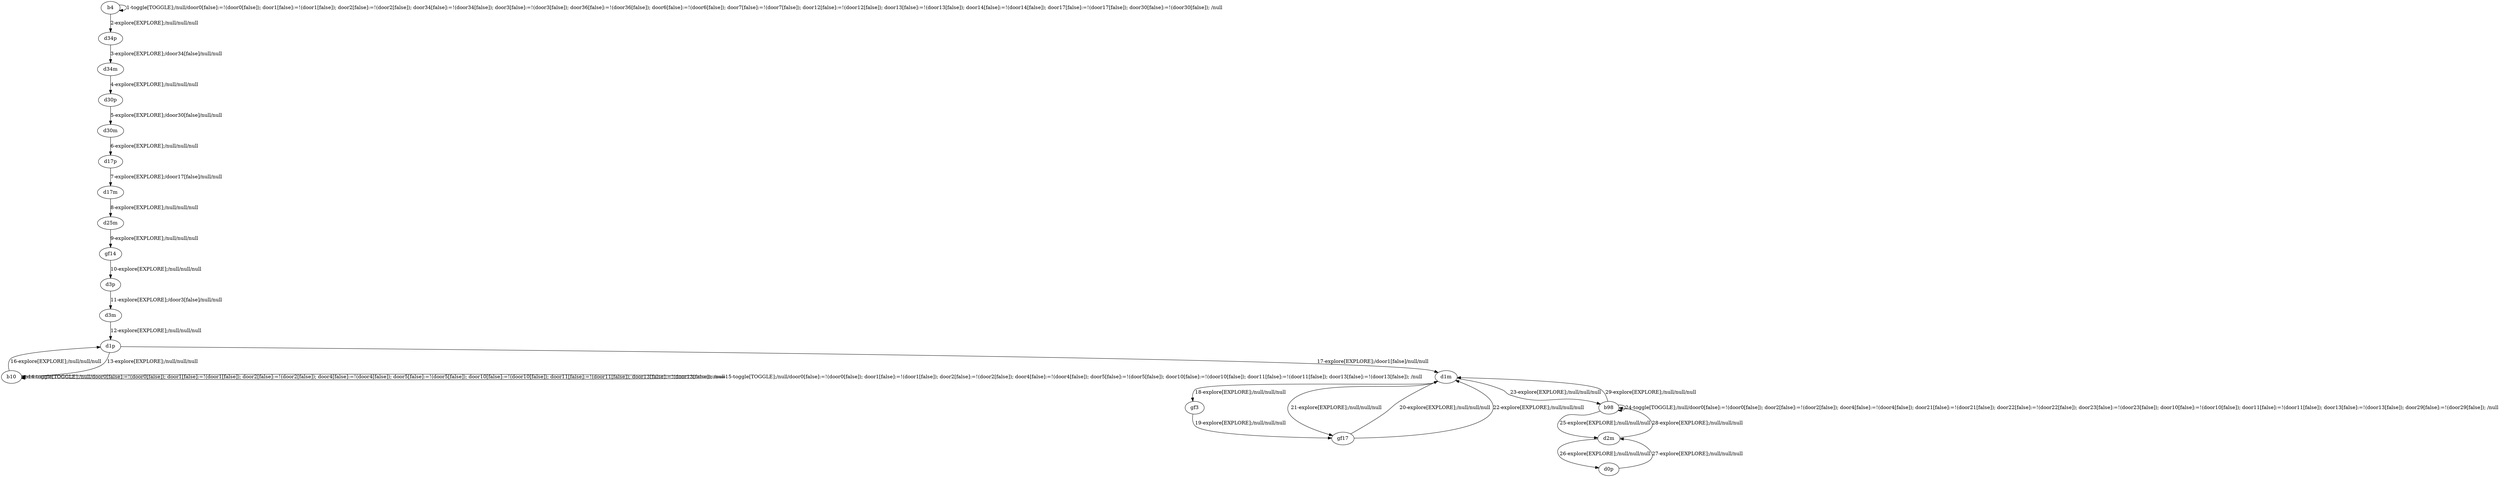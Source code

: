 # Total number of goals covered by this test: 1
# b98 --> d1m

digraph g {
"b4" -> "b4" [label = "1-toggle[TOGGLE];/null/door0[false]:=!(door0[false]); door1[false]:=!(door1[false]); door2[false]:=!(door2[false]); door34[false]:=!(door34[false]); door3[false]:=!(door3[false]); door36[false]:=!(door36[false]); door6[false]:=!(door6[false]); door7[false]:=!(door7[false]); door12[false]:=!(door12[false]); door13[false]:=!(door13[false]); door14[false]:=!(door14[false]); door17[false]:=!(door17[false]); door30[false]:=!(door30[false]); /null"];
"b4" -> "d34p" [label = "2-explore[EXPLORE];/null/null/null"];
"d34p" -> "d34m" [label = "3-explore[EXPLORE];/door34[false]/null/null"];
"d34m" -> "d30p" [label = "4-explore[EXPLORE];/null/null/null"];
"d30p" -> "d30m" [label = "5-explore[EXPLORE];/door30[false]/null/null"];
"d30m" -> "d17p" [label = "6-explore[EXPLORE];/null/null/null"];
"d17p" -> "d17m" [label = "7-explore[EXPLORE];/door17[false]/null/null"];
"d17m" -> "d25m" [label = "8-explore[EXPLORE];/null/null/null"];
"d25m" -> "gf14" [label = "9-explore[EXPLORE];/null/null/null"];
"gf14" -> "d3p" [label = "10-explore[EXPLORE];/null/null/null"];
"d3p" -> "d3m" [label = "11-explore[EXPLORE];/door3[false]/null/null"];
"d3m" -> "d1p" [label = "12-explore[EXPLORE];/null/null/null"];
"d1p" -> "b10" [label = "13-explore[EXPLORE];/null/null/null"];
"b10" -> "b10" [label = "14-toggle[TOGGLE];/null/door0[false]:=!(door0[false]); door1[false]:=!(door1[false]); door2[false]:=!(door2[false]); door4[false]:=!(door4[false]); door5[false]:=!(door5[false]); door10[false]:=!(door10[false]); door11[false]:=!(door11[false]); door13[false]:=!(door13[false]); /null"];
"b10" -> "b10" [label = "15-toggle[TOGGLE];/null/door0[false]:=!(door0[false]); door1[false]:=!(door1[false]); door2[false]:=!(door2[false]); door4[false]:=!(door4[false]); door5[false]:=!(door5[false]); door10[false]:=!(door10[false]); door11[false]:=!(door11[false]); door13[false]:=!(door13[false]); /null"];
"b10" -> "d1p" [label = "16-explore[EXPLORE];/null/null/null"];
"d1p" -> "d1m" [label = "17-explore[EXPLORE];/door1[false]/null/null"];
"d1m" -> "gf3" [label = "18-explore[EXPLORE];/null/null/null"];
"gf3" -> "gf17" [label = "19-explore[EXPLORE];/null/null/null"];
"gf17" -> "d1m" [label = "20-explore[EXPLORE];/null/null/null"];
"d1m" -> "gf17" [label = "21-explore[EXPLORE];/null/null/null"];
"gf17" -> "d1m" [label = "22-explore[EXPLORE];/null/null/null"];
"d1m" -> "b98" [label = "23-explore[EXPLORE];/null/null/null"];
"b98" -> "b98" [label = "24-toggle[TOGGLE];/null/door0[false]:=!(door0[false]); door2[false]:=!(door2[false]); door4[false]:=!(door4[false]); door21[false]:=!(door21[false]); door22[false]:=!(door22[false]); door23[false]:=!(door23[false]); door10[false]:=!(door10[false]); door11[false]:=!(door11[false]); door13[false]:=!(door13[false]); door29[false]:=!(door29[false]); /null"];
"b98" -> "d2m" [label = "25-explore[EXPLORE];/null/null/null"];
"d2m" -> "d0p" [label = "26-explore[EXPLORE];/null/null/null"];
"d0p" -> "d2m" [label = "27-explore[EXPLORE];/null/null/null"];
"d2m" -> "b98" [label = "28-explore[EXPLORE];/null/null/null"];
"b98" -> "d1m" [label = "29-explore[EXPLORE];/null/null/null"];
}